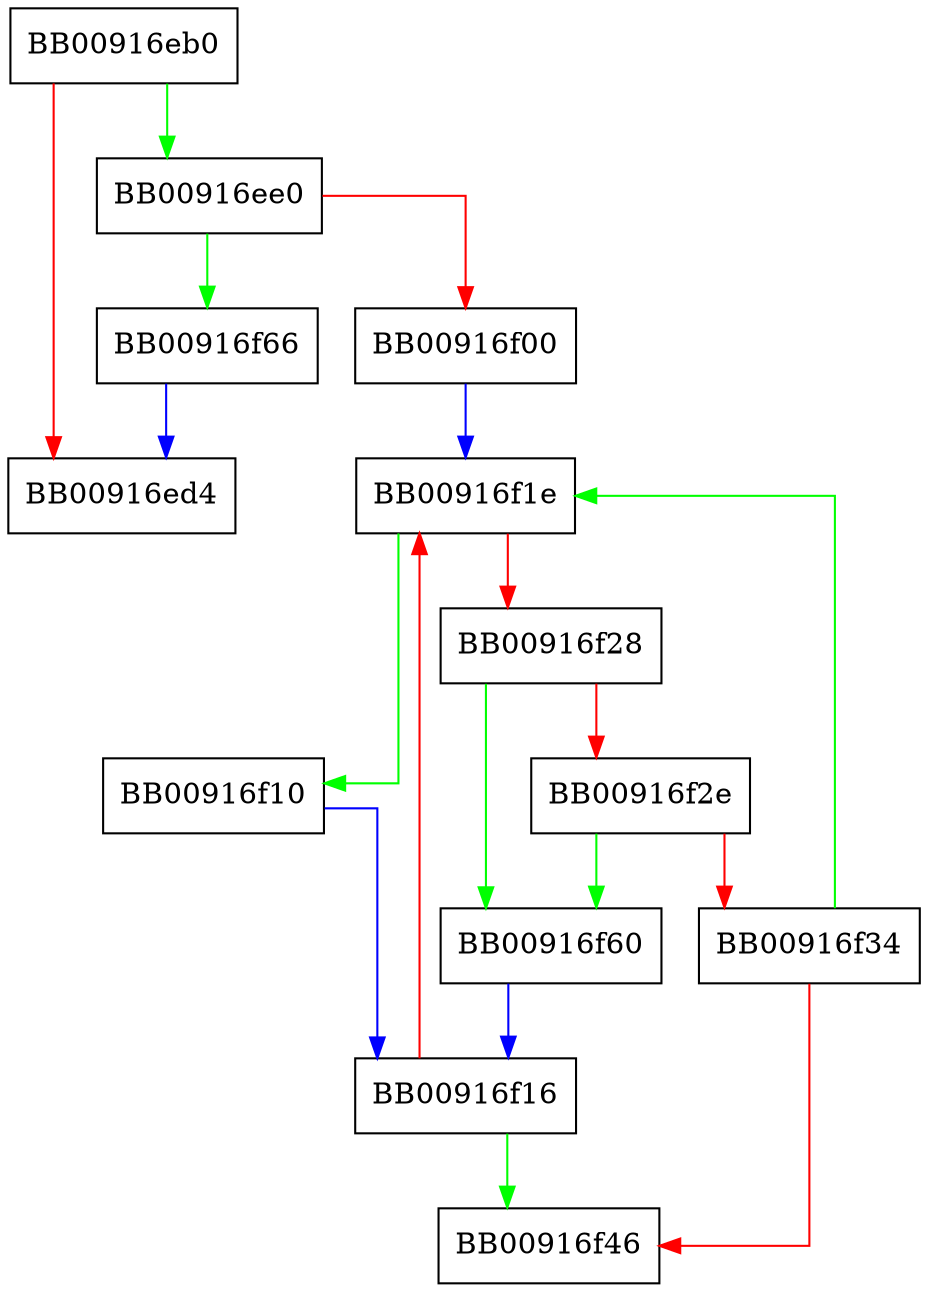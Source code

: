 digraph argz_add_sep {
  node [shape="box"];
  graph [splines=ortho];
  BB00916eb0 -> BB00916ee0 [color="green"];
  BB00916eb0 -> BB00916ed4 [color="red"];
  BB00916ee0 -> BB00916f66 [color="green"];
  BB00916ee0 -> BB00916f00 [color="red"];
  BB00916f00 -> BB00916f1e [color="blue"];
  BB00916f10 -> BB00916f16 [color="blue"];
  BB00916f16 -> BB00916f46 [color="green"];
  BB00916f16 -> BB00916f1e [color="red"];
  BB00916f1e -> BB00916f10 [color="green"];
  BB00916f1e -> BB00916f28 [color="red"];
  BB00916f28 -> BB00916f60 [color="green"];
  BB00916f28 -> BB00916f2e [color="red"];
  BB00916f2e -> BB00916f60 [color="green"];
  BB00916f2e -> BB00916f34 [color="red"];
  BB00916f34 -> BB00916f1e [color="green"];
  BB00916f34 -> BB00916f46 [color="red"];
  BB00916f60 -> BB00916f16 [color="blue"];
  BB00916f66 -> BB00916ed4 [color="blue"];
}